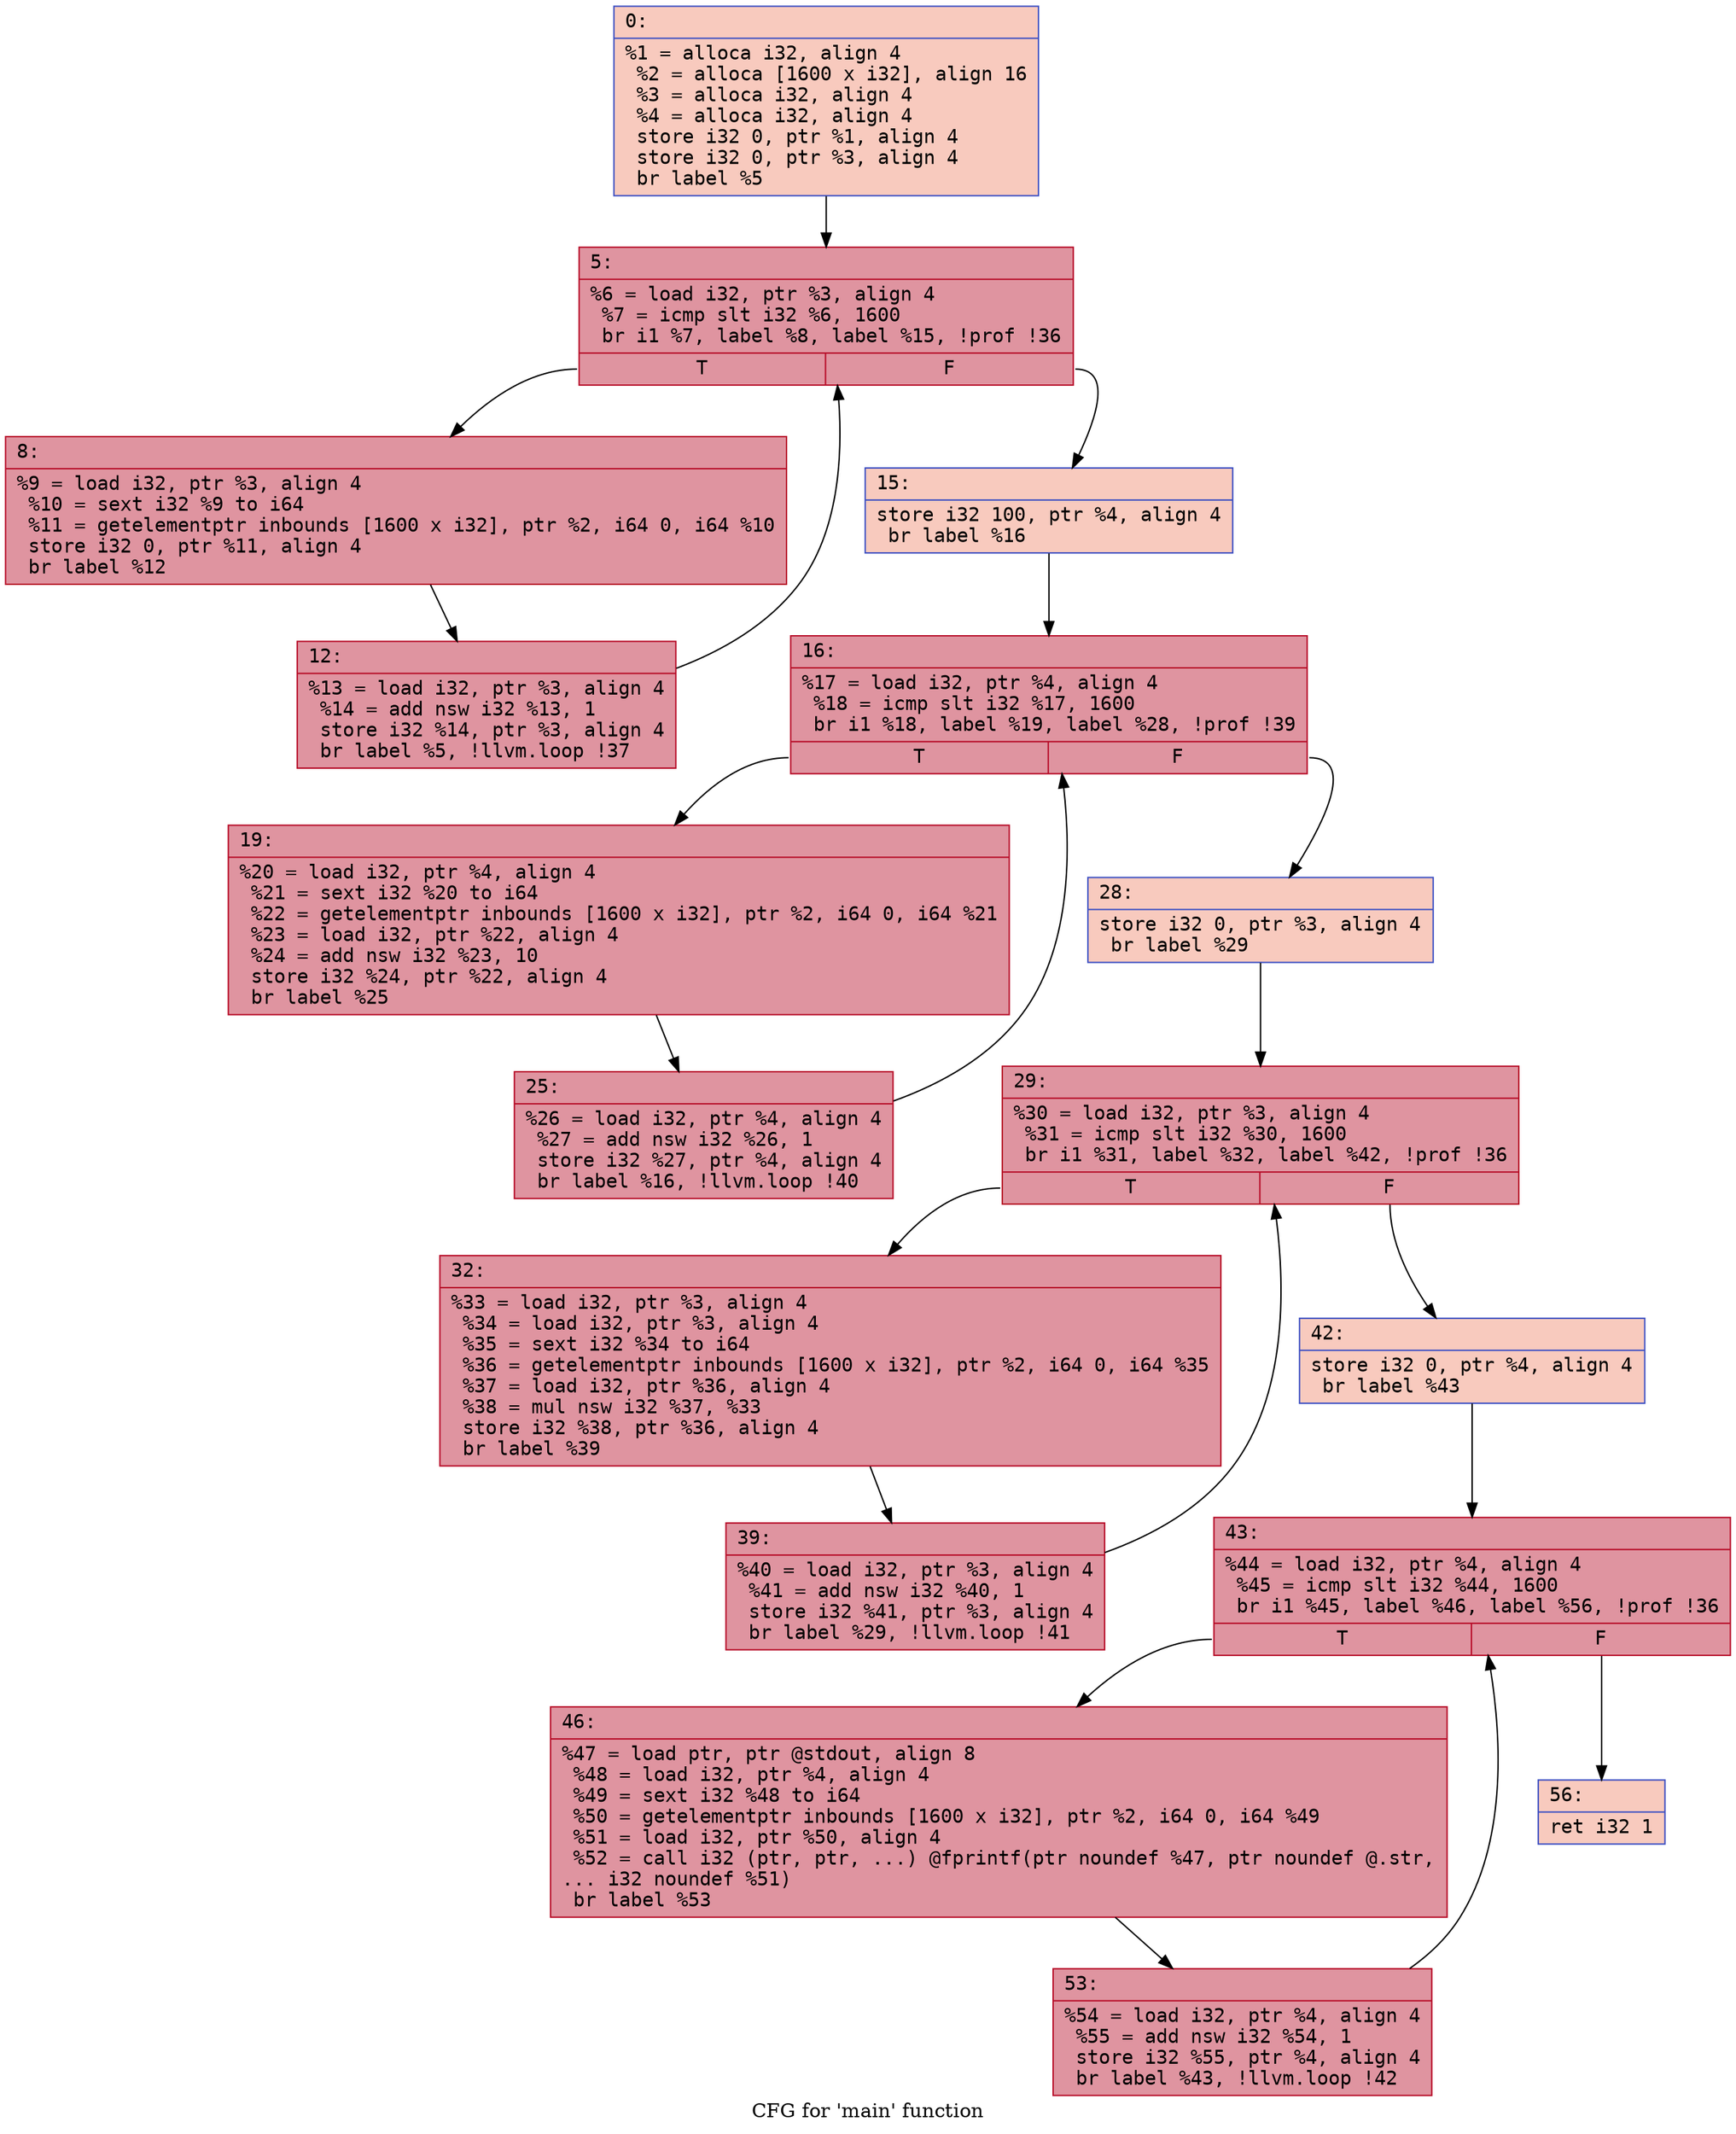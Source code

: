 digraph "CFG for 'main' function" {
	label="CFG for 'main' function";

	Node0x564e54cd3ba0 [shape=record,color="#3d50c3ff", style=filled, fillcolor="#ef886b70" fontname="Courier",label="{0:\l|  %1 = alloca i32, align 4\l  %2 = alloca [1600 x i32], align 16\l  %3 = alloca i32, align 4\l  %4 = alloca i32, align 4\l  store i32 0, ptr %1, align 4\l  store i32 0, ptr %3, align 4\l  br label %5\l}"];
	Node0x564e54cd3ba0 -> Node0x564e54cddda0[tooltip="0 -> 5\nProbability 100.00%" ];
	Node0x564e54cddda0 [shape=record,color="#b70d28ff", style=filled, fillcolor="#b70d2870" fontname="Courier",label="{5:\l|  %6 = load i32, ptr %3, align 4\l  %7 = icmp slt i32 %6, 1600\l  br i1 %7, label %8, label %15, !prof !36\l|{<s0>T|<s1>F}}"];
	Node0x564e54cddda0:s0 -> Node0x564e54cdddf0[tooltip="5 -> 8\nProbability 99.94%" ];
	Node0x564e54cddda0:s1 -> Node0x564e54cdde90[tooltip="5 -> 15\nProbability 0.06%" ];
	Node0x564e54cdddf0 [shape=record,color="#b70d28ff", style=filled, fillcolor="#b70d2870" fontname="Courier",label="{8:\l|  %9 = load i32, ptr %3, align 4\l  %10 = sext i32 %9 to i64\l  %11 = getelementptr inbounds [1600 x i32], ptr %2, i64 0, i64 %10\l  store i32 0, ptr %11, align 4\l  br label %12\l}"];
	Node0x564e54cdddf0 -> Node0x564e54cdde40[tooltip="8 -> 12\nProbability 100.00%" ];
	Node0x564e54cdde40 [shape=record,color="#b70d28ff", style=filled, fillcolor="#b70d2870" fontname="Courier",label="{12:\l|  %13 = load i32, ptr %3, align 4\l  %14 = add nsw i32 %13, 1\l  store i32 %14, ptr %3, align 4\l  br label %5, !llvm.loop !37\l}"];
	Node0x564e54cdde40 -> Node0x564e54cddda0[tooltip="12 -> 5\nProbability 100.00%" ];
	Node0x564e54cdde90 [shape=record,color="#3d50c3ff", style=filled, fillcolor="#ef886b70" fontname="Courier",label="{15:\l|  store i32 100, ptr %4, align 4\l  br label %16\l}"];
	Node0x564e54cdde90 -> Node0x564e54cddee0[tooltip="15 -> 16\nProbability 100.00%" ];
	Node0x564e54cddee0 [shape=record,color="#b70d28ff", style=filled, fillcolor="#b70d2870" fontname="Courier",label="{16:\l|  %17 = load i32, ptr %4, align 4\l  %18 = icmp slt i32 %17, 1600\l  br i1 %18, label %19, label %28, !prof !39\l|{<s0>T|<s1>F}}"];
	Node0x564e54cddee0:s0 -> Node0x564e54cddf30[tooltip="16 -> 19\nProbability 99.93%" ];
	Node0x564e54cddee0:s1 -> Node0x564e54cddfd0[tooltip="16 -> 28\nProbability 0.07%" ];
	Node0x564e54cddf30 [shape=record,color="#b70d28ff", style=filled, fillcolor="#b70d2870" fontname="Courier",label="{19:\l|  %20 = load i32, ptr %4, align 4\l  %21 = sext i32 %20 to i64\l  %22 = getelementptr inbounds [1600 x i32], ptr %2, i64 0, i64 %21\l  %23 = load i32, ptr %22, align 4\l  %24 = add nsw i32 %23, 10\l  store i32 %24, ptr %22, align 4\l  br label %25\l}"];
	Node0x564e54cddf30 -> Node0x564e54cddf80[tooltip="19 -> 25\nProbability 100.00%" ];
	Node0x564e54cddf80 [shape=record,color="#b70d28ff", style=filled, fillcolor="#b70d2870" fontname="Courier",label="{25:\l|  %26 = load i32, ptr %4, align 4\l  %27 = add nsw i32 %26, 1\l  store i32 %27, ptr %4, align 4\l  br label %16, !llvm.loop !40\l}"];
	Node0x564e54cddf80 -> Node0x564e54cddee0[tooltip="25 -> 16\nProbability 100.00%" ];
	Node0x564e54cddfd0 [shape=record,color="#3d50c3ff", style=filled, fillcolor="#ef886b70" fontname="Courier",label="{28:\l|  store i32 0, ptr %3, align 4\l  br label %29\l}"];
	Node0x564e54cddfd0 -> Node0x564e54cde020[tooltip="28 -> 29\nProbability 100.00%" ];
	Node0x564e54cde020 [shape=record,color="#b70d28ff", style=filled, fillcolor="#b70d2870" fontname="Courier",label="{29:\l|  %30 = load i32, ptr %3, align 4\l  %31 = icmp slt i32 %30, 1600\l  br i1 %31, label %32, label %42, !prof !36\l|{<s0>T|<s1>F}}"];
	Node0x564e54cde020:s0 -> Node0x564e54cde070[tooltip="29 -> 32\nProbability 99.94%" ];
	Node0x564e54cde020:s1 -> Node0x564e54cde110[tooltip="29 -> 42\nProbability 0.06%" ];
	Node0x564e54cde070 [shape=record,color="#b70d28ff", style=filled, fillcolor="#b70d2870" fontname="Courier",label="{32:\l|  %33 = load i32, ptr %3, align 4\l  %34 = load i32, ptr %3, align 4\l  %35 = sext i32 %34 to i64\l  %36 = getelementptr inbounds [1600 x i32], ptr %2, i64 0, i64 %35\l  %37 = load i32, ptr %36, align 4\l  %38 = mul nsw i32 %37, %33\l  store i32 %38, ptr %36, align 4\l  br label %39\l}"];
	Node0x564e54cde070 -> Node0x564e54cde0c0[tooltip="32 -> 39\nProbability 100.00%" ];
	Node0x564e54cde0c0 [shape=record,color="#b70d28ff", style=filled, fillcolor="#b70d2870" fontname="Courier",label="{39:\l|  %40 = load i32, ptr %3, align 4\l  %41 = add nsw i32 %40, 1\l  store i32 %41, ptr %3, align 4\l  br label %29, !llvm.loop !41\l}"];
	Node0x564e54cde0c0 -> Node0x564e54cde020[tooltip="39 -> 29\nProbability 100.00%" ];
	Node0x564e54cde110 [shape=record,color="#3d50c3ff", style=filled, fillcolor="#ef886b70" fontname="Courier",label="{42:\l|  store i32 0, ptr %4, align 4\l  br label %43\l}"];
	Node0x564e54cde110 -> Node0x564e54cde160[tooltip="42 -> 43\nProbability 100.00%" ];
	Node0x564e54cde160 [shape=record,color="#b70d28ff", style=filled, fillcolor="#b70d2870" fontname="Courier",label="{43:\l|  %44 = load i32, ptr %4, align 4\l  %45 = icmp slt i32 %44, 1600\l  br i1 %45, label %46, label %56, !prof !36\l|{<s0>T|<s1>F}}"];
	Node0x564e54cde160:s0 -> Node0x564e54cde1b0[tooltip="43 -> 46\nProbability 99.94%" ];
	Node0x564e54cde160:s1 -> Node0x564e54cde250[tooltip="43 -> 56\nProbability 0.06%" ];
	Node0x564e54cde1b0 [shape=record,color="#b70d28ff", style=filled, fillcolor="#b70d2870" fontname="Courier",label="{46:\l|  %47 = load ptr, ptr @stdout, align 8\l  %48 = load i32, ptr %4, align 4\l  %49 = sext i32 %48 to i64\l  %50 = getelementptr inbounds [1600 x i32], ptr %2, i64 0, i64 %49\l  %51 = load i32, ptr %50, align 4\l  %52 = call i32 (ptr, ptr, ...) @fprintf(ptr noundef %47, ptr noundef @.str,\l... i32 noundef %51)\l  br label %53\l}"];
	Node0x564e54cde1b0 -> Node0x564e54cde200[tooltip="46 -> 53\nProbability 100.00%" ];
	Node0x564e54cde200 [shape=record,color="#b70d28ff", style=filled, fillcolor="#b70d2870" fontname="Courier",label="{53:\l|  %54 = load i32, ptr %4, align 4\l  %55 = add nsw i32 %54, 1\l  store i32 %55, ptr %4, align 4\l  br label %43, !llvm.loop !42\l}"];
	Node0x564e54cde200 -> Node0x564e54cde160[tooltip="53 -> 43\nProbability 100.00%" ];
	Node0x564e54cde250 [shape=record,color="#3d50c3ff", style=filled, fillcolor="#ef886b70" fontname="Courier",label="{56:\l|  ret i32 1\l}"];
}
